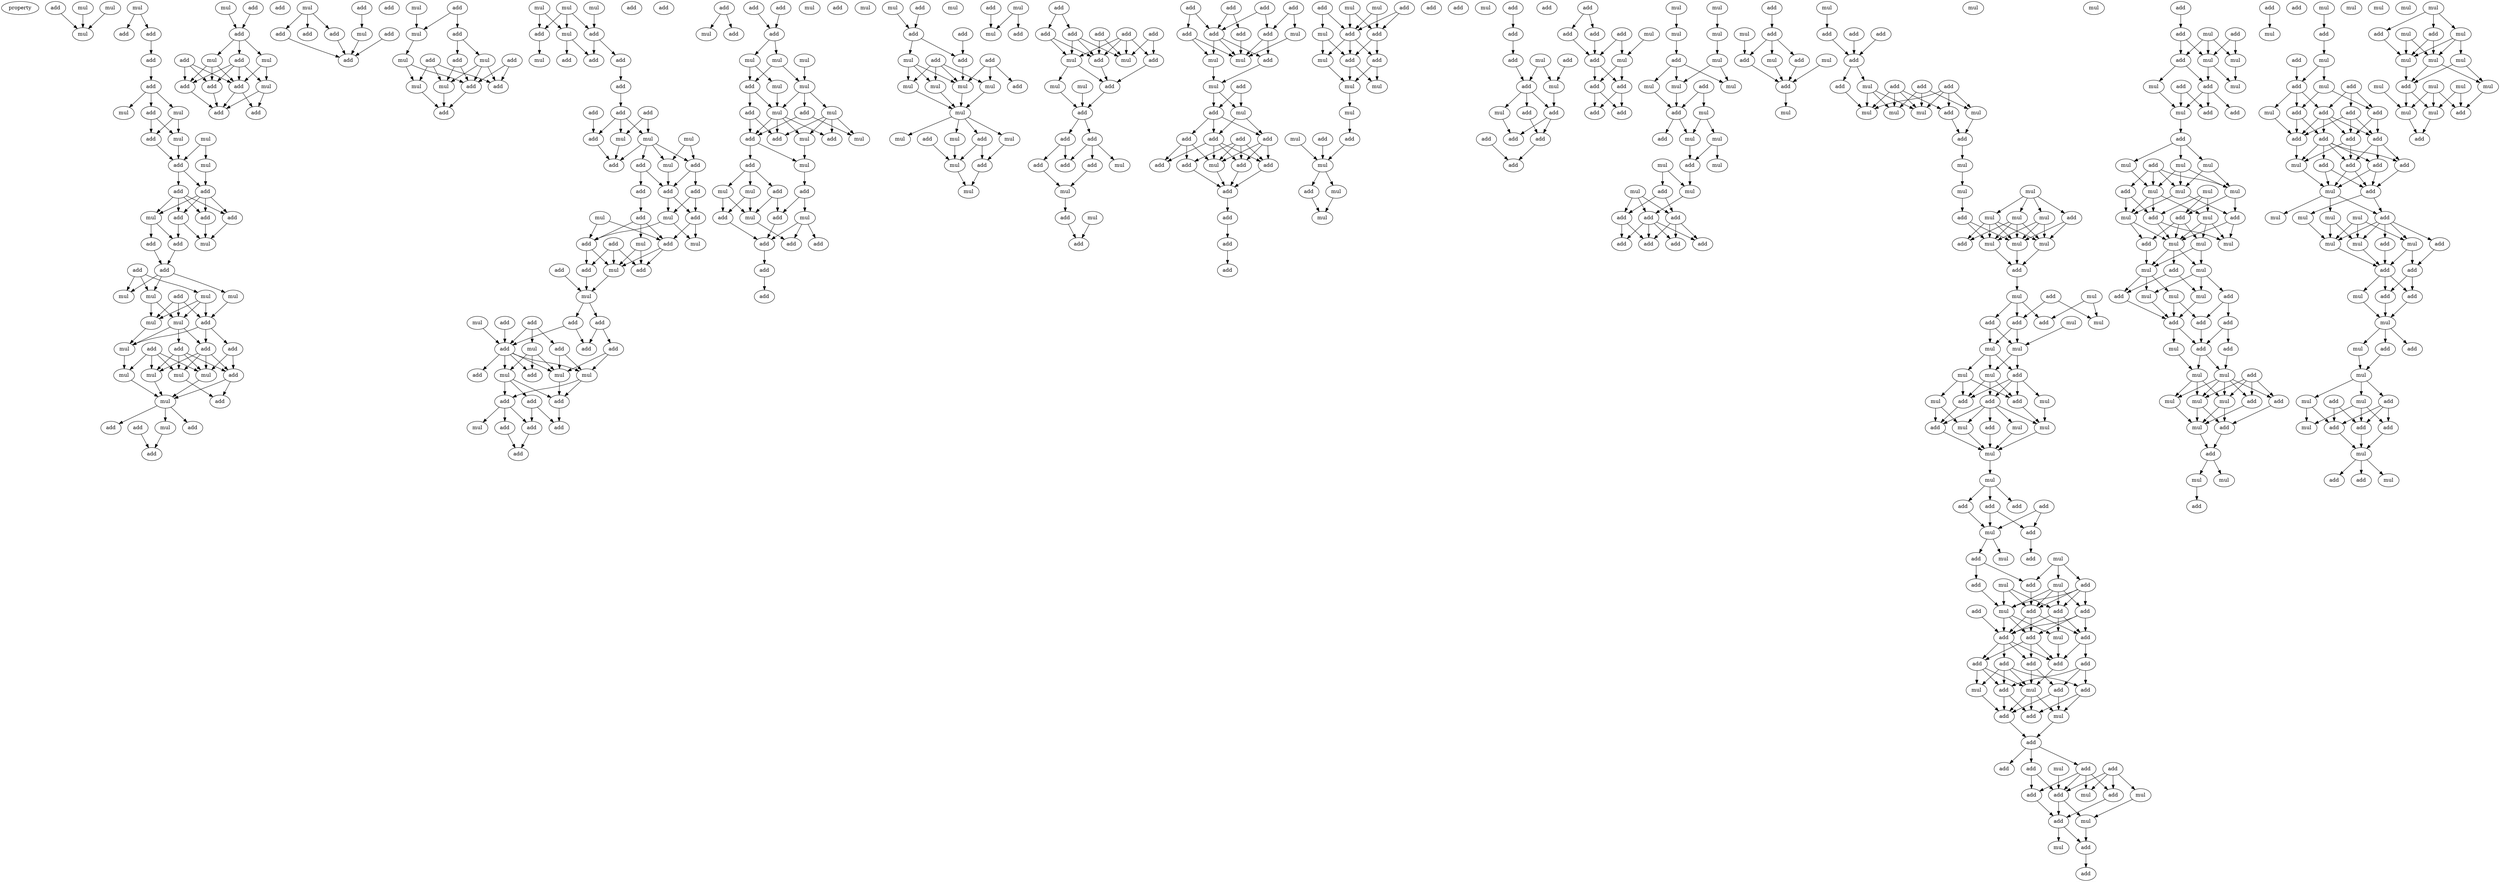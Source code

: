 digraph {
    node [fontcolor=black]
    property [mul=2,lf=1.0]
    0 [ label = add ];
    1 [ label = mul ];
    2 [ label = mul ];
    3 [ label = mul ];
    4 [ label = add ];
    5 [ label = mul ];
    6 [ label = add ];
    7 [ label = add ];
    8 [ label = add ];
    9 [ label = mul ];
    10 [ label = add ];
    11 [ label = mul ];
    12 [ label = add ];
    13 [ label = mul ];
    14 [ label = mul ];
    15 [ label = mul ];
    16 [ label = add ];
    17 [ label = add ];
    18 [ label = add ];
    19 [ label = mul ];
    20 [ label = add ];
    21 [ label = add ];
    22 [ label = add ];
    23 [ label = mul ];
    24 [ label = add ];
    25 [ label = add ];
    26 [ label = add ];
    27 [ label = add ];
    28 [ label = mul ];
    29 [ label = add ];
    30 [ label = mul ];
    31 [ label = mul ];
    32 [ label = mul ];
    33 [ label = mul ];
    34 [ label = add ];
    35 [ label = mul ];
    36 [ label = add ];
    37 [ label = mul ];
    38 [ label = add ];
    39 [ label = add ];
    40 [ label = add ];
    41 [ label = mul ];
    42 [ label = mul ];
    43 [ label = add ];
    44 [ label = mul ];
    45 [ label = mul ];
    46 [ label = add ];
    47 [ label = mul ];
    48 [ label = add ];
    49 [ label = add ];
    50 [ label = mul ];
    51 [ label = add ];
    52 [ label = add ];
    53 [ label = mul ];
    54 [ label = add ];
    55 [ label = add ];
    56 [ label = add ];
    57 [ label = add ];
    58 [ label = add ];
    59 [ label = mul ];
    60 [ label = mul ];
    61 [ label = mul ];
    62 [ label = add ];
    63 [ label = add ];
    64 [ label = add ];
    65 [ label = add ];
    66 [ label = add ];
    67 [ label = mul ];
    68 [ label = add ];
    69 [ label = add ];
    70 [ label = mul ];
    71 [ label = add ];
    72 [ label = add ];
    73 [ label = add ];
    74 [ label = add ];
    75 [ label = add ];
    76 [ label = add ];
    77 [ label = mul ];
    78 [ label = add ];
    79 [ label = mul ];
    80 [ label = mul ];
    81 [ label = mul ];
    82 [ label = add ];
    83 [ label = add ];
    84 [ label = add ];
    85 [ label = mul ];
    86 [ label = add ];
    87 [ label = add ];
    88 [ label = mul ];
    89 [ label = add ];
    90 [ label = mul ];
    91 [ label = mul ];
    92 [ label = mul ];
    93 [ label = add ];
    94 [ label = add ];
    95 [ label = mul ];
    96 [ label = add ];
    97 [ label = add ];
    98 [ label = add ];
    99 [ label = mul ];
    100 [ label = add ];
    101 [ label = add ];
    102 [ label = add ];
    103 [ label = add ];
    104 [ label = add ];
    105 [ label = add ];
    106 [ label = mul ];
    107 [ label = mul ];
    108 [ label = mul ];
    109 [ label = add ];
    110 [ label = mul ];
    111 [ label = add ];
    112 [ label = add ];
    113 [ label = add ];
    114 [ label = add ];
    115 [ label = add ];
    116 [ label = mul ];
    117 [ label = add ];
    118 [ label = mul ];
    119 [ label = add ];
    120 [ label = add ];
    121 [ label = mul ];
    122 [ label = add ];
    123 [ label = add ];
    124 [ label = mul ];
    125 [ label = add ];
    126 [ label = add ];
    127 [ label = mul ];
    128 [ label = add ];
    129 [ label = mul ];
    130 [ label = add ];
    131 [ label = add ];
    132 [ label = mul ];
    133 [ label = add ];
    134 [ label = add ];
    135 [ label = mul ];
    136 [ label = add ];
    137 [ label = add ];
    138 [ label = add ];
    139 [ label = add ];
    140 [ label = mul ];
    141 [ label = add ];
    142 [ label = mul ];
    143 [ label = add ];
    144 [ label = mul ];
    145 [ label = add ];
    146 [ label = add ];
    147 [ label = add ];
    148 [ label = add ];
    149 [ label = add ];
    150 [ label = add ];
    151 [ label = add ];
    152 [ label = mul ];
    153 [ label = add ];
    154 [ label = add ];
    155 [ label = add ];
    156 [ label = mul ];
    157 [ label = add ];
    158 [ label = mul ];
    159 [ label = add ];
    160 [ label = add ];
    161 [ label = mul ];
    162 [ label = mul ];
    163 [ label = mul ];
    164 [ label = mul ];
    165 [ label = add ];
    166 [ label = mul ];
    167 [ label = mul ];
    168 [ label = mul ];
    169 [ label = add ];
    170 [ label = add ];
    171 [ label = add ];
    172 [ label = add ];
    173 [ label = add ];
    174 [ label = mul ];
    175 [ label = mul ];
    176 [ label = mul ];
    177 [ label = add ];
    178 [ label = add ];
    179 [ label = add ];
    180 [ label = mul ];
    181 [ label = mul ];
    182 [ label = add ];
    183 [ label = mul ];
    184 [ label = add ];
    185 [ label = mul ];
    186 [ label = add ];
    187 [ label = add ];
    188 [ label = add ];
    189 [ label = add ];
    190 [ label = add ];
    191 [ label = add ];
    192 [ label = mul ];
    193 [ label = mul ];
    194 [ label = add ];
    195 [ label = mul ];
    196 [ label = add ];
    197 [ label = add ];
    198 [ label = add ];
    199 [ label = add ];
    200 [ label = add ];
    201 [ label = mul ];
    202 [ label = mul ];
    203 [ label = mul ];
    204 [ label = mul ];
    205 [ label = add ];
    206 [ label = mul ];
    207 [ label = mul ];
    208 [ label = mul ];
    209 [ label = mul ];
    210 [ label = add ];
    211 [ label = add ];
    212 [ label = mul ];
    213 [ label = add ];
    214 [ label = mul ];
    215 [ label = mul ];
    216 [ label = add ];
    217 [ label = mul ];
    218 [ label = mul ];
    219 [ label = add ];
    220 [ label = add ];
    221 [ label = add ];
    222 [ label = add ];
    223 [ label = add ];
    224 [ label = add ];
    225 [ label = add ];
    226 [ label = mul ];
    227 [ label = mul ];
    228 [ label = add ];
    229 [ label = add ];
    230 [ label = add ];
    231 [ label = mul ];
    232 [ label = mul ];
    233 [ label = add ];
    234 [ label = add ];
    235 [ label = add ];
    236 [ label = add ];
    237 [ label = add ];
    238 [ label = add ];
    239 [ label = mul ];
    240 [ label = mul ];
    241 [ label = add ];
    242 [ label = mul ];
    243 [ label = add ];
    244 [ label = add ];
    245 [ label = add ];
    246 [ label = add ];
    247 [ label = add ];
    248 [ label = add ];
    249 [ label = add ];
    250 [ label = mul ];
    251 [ label = add ];
    252 [ label = add ];
    253 [ label = mul ];
    254 [ label = add ];
    255 [ label = mul ];
    256 [ label = add ];
    257 [ label = mul ];
    258 [ label = mul ];
    259 [ label = add ];
    260 [ label = add ];
    261 [ label = add ];
    262 [ label = add ];
    263 [ label = add ];
    264 [ label = add ];
    265 [ label = add ];
    266 [ label = mul ];
    267 [ label = add ];
    268 [ label = add ];
    269 [ label = add ];
    270 [ label = add ];
    271 [ label = add ];
    272 [ label = add ];
    273 [ label = mul ];
    274 [ label = mul ];
    275 [ label = add ];
    276 [ label = add ];
    277 [ label = mul ];
    278 [ label = add ];
    279 [ label = add ];
    280 [ label = mul ];
    281 [ label = add ];
    282 [ label = add ];
    283 [ label = mul ];
    284 [ label = mul ];
    285 [ label = mul ];
    286 [ label = add ];
    287 [ label = mul ];
    288 [ label = add ];
    289 [ label = add ];
    290 [ label = add ];
    291 [ label = mul ];
    292 [ label = mul ];
    293 [ label = add ];
    294 [ label = mul ];
    295 [ label = mul ];
    296 [ label = add ];
    297 [ label = add ];
    298 [ label = mul ];
    299 [ label = add ];
    300 [ label = add ];
    301 [ label = mul ];
    302 [ label = add ];
    303 [ label = add ];
    304 [ label = add ];
    305 [ label = mul ];
    306 [ label = add ];
    307 [ label = add ];
    308 [ label = add ];
    309 [ label = add ];
    310 [ label = add ];
    311 [ label = add ];
    312 [ label = add ];
    313 [ label = add ];
    314 [ label = mul ];
    315 [ label = add ];
    316 [ label = add ];
    317 [ label = mul ];
    318 [ label = add ];
    319 [ label = add ];
    320 [ label = mul ];
    321 [ label = add ];
    322 [ label = mul ];
    323 [ label = add ];
    324 [ label = mul ];
    325 [ label = mul ];
    326 [ label = mul ];
    327 [ label = add ];
    328 [ label = mul ];
    329 [ label = mul ];
    330 [ label = mul ];
    331 [ label = add ];
    332 [ label = mul ];
    333 [ label = add ];
    334 [ label = add ];
    335 [ label = mul ];
    336 [ label = mul ];
    337 [ label = add ];
    338 [ label = mul ];
    339 [ label = mul ];
    340 [ label = add ];
    341 [ label = mul ];
    342 [ label = mul ];
    343 [ label = add ];
    344 [ label = add ];
    345 [ label = add ];
    346 [ label = add ];
    347 [ label = add ];
    348 [ label = add ];
    349 [ label = add ];
    350 [ label = add ];
    351 [ label = add ];
    352 [ label = mul ];
    353 [ label = add ];
    354 [ label = mul ];
    355 [ label = add ];
    356 [ label = mul ];
    357 [ label = add ];
    358 [ label = mul ];
    359 [ label = mul ];
    360 [ label = add ];
    361 [ label = mul ];
    362 [ label = add ];
    363 [ label = add ];
    364 [ label = add ];
    365 [ label = mul ];
    366 [ label = add ];
    367 [ label = add ];
    368 [ label = add ];
    369 [ label = add ];
    370 [ label = mul ];
    371 [ label = mul ];
    372 [ label = add ];
    373 [ label = mul ];
    374 [ label = mul ];
    375 [ label = add ];
    376 [ label = mul ];
    377 [ label = mul ];
    378 [ label = mul ];
    379 [ label = add ];
    380 [ label = mul ];
    381 [ label = mul ];
    382 [ label = mul ];
    383 [ label = add ];
    384 [ label = mul ];
    385 [ label = mul ];
    386 [ label = mul ];
    387 [ label = add ];
    388 [ label = add ];
    389 [ label = add ];
    390 [ label = mul ];
    391 [ label = mul ];
    392 [ label = add ];
    393 [ label = mul ];
    394 [ label = mul ];
    395 [ label = add ];
    396 [ label = add ];
    397 [ label = mul ];
    398 [ label = mul ];
    399 [ label = mul ];
    400 [ label = add ];
    401 [ label = mul ];
    402 [ label = add ];
    403 [ label = add ];
    404 [ label = mul ];
    405 [ label = add ];
    406 [ label = mul ];
    407 [ label = add ];
    408 [ label = mul ];
    409 [ label = mul ];
    410 [ label = mul ];
    411 [ label = add ];
    412 [ label = mul ];
    413 [ label = mul ];
    414 [ label = add ];
    415 [ label = add ];
    416 [ label = add ];
    417 [ label = add ];
    418 [ label = add ];
    419 [ label = mul ];
    420 [ label = mul ];
    421 [ label = mul ];
    422 [ label = add ];
    423 [ label = add ];
    424 [ label = add ];
    425 [ label = add ];
    426 [ label = mul ];
    427 [ label = add ];
    428 [ label = mul ];
    429 [ label = add ];
    430 [ label = add ];
    431 [ label = mul ];
    432 [ label = add ];
    433 [ label = add ];
    434 [ label = add ];
    435 [ label = add ];
    436 [ label = mul ];
    437 [ label = add ];
    438 [ label = add ];
    439 [ label = add ];
    440 [ label = add ];
    441 [ label = add ];
    442 [ label = add ];
    443 [ label = add ];
    444 [ label = mul ];
    445 [ label = add ];
    446 [ label = add ];
    447 [ label = mul ];
    448 [ label = add ];
    449 [ label = add ];
    450 [ label = mul ];
    451 [ label = add ];
    452 [ label = add ];
    453 [ label = add ];
    454 [ label = add ];
    455 [ label = add ];
    456 [ label = mul ];
    457 [ label = mul ];
    458 [ label = add ];
    459 [ label = add ];
    460 [ label = mul ];
    461 [ label = add ];
    462 [ label = add ];
    463 [ label = mul ];
    464 [ label = mul ];
    465 [ label = add ];
    466 [ label = add ];
    467 [ label = mul ];
    468 [ label = add ];
    469 [ label = add ];
    470 [ label = add ];
    471 [ label = mul ];
    472 [ label = add ];
    473 [ label = mul ];
    474 [ label = mul ];
    475 [ label = add ];
    476 [ label = mul ];
    477 [ label = add ];
    478 [ label = mul ];
    479 [ label = add ];
    480 [ label = add ];
    481 [ label = mul ];
    482 [ label = add ];
    483 [ label = mul ];
    484 [ label = mul ];
    485 [ label = add ];
    486 [ label = mul ];
    487 [ label = mul ];
    488 [ label = mul ];
    489 [ label = mul ];
    490 [ label = mul ];
    491 [ label = add ];
    492 [ label = mul ];
    493 [ label = add ];
    494 [ label = add ];
    495 [ label = add ];
    496 [ label = mul ];
    497 [ label = add ];
    498 [ label = mul ];
    499 [ label = mul ];
    500 [ label = mul ];
    501 [ label = mul ];
    502 [ label = mul ];
    503 [ label = add ];
    504 [ label = mul ];
    505 [ label = add ];
    506 [ label = add ];
    507 [ label = mul ];
    508 [ label = mul ];
    509 [ label = add ];
    510 [ label = add ];
    511 [ label = add ];
    512 [ label = add ];
    513 [ label = add ];
    514 [ label = mul ];
    515 [ label = mul ];
    516 [ label = add ];
    517 [ label = mul ];
    518 [ label = mul ];
    519 [ label = mul ];
    520 [ label = add ];
    521 [ label = mul ];
    522 [ label = add ];
    523 [ label = mul ];
    524 [ label = add ];
    525 [ label = add ];
    526 [ label = mul ];
    527 [ label = add ];
    528 [ label = mul ];
    529 [ label = add ];
    530 [ label = mul ];
    531 [ label = add ];
    532 [ label = mul ];
    533 [ label = add ];
    534 [ label = mul ];
    535 [ label = add ];
    536 [ label = add ];
    537 [ label = add ];
    538 [ label = mul ];
    539 [ label = add ];
    540 [ label = add ];
    541 [ label = mul ];
    542 [ label = add ];
    543 [ label = add ];
    544 [ label = add ];
    545 [ label = add ];
    546 [ label = add ];
    547 [ label = add ];
    548 [ label = mul ];
    549 [ label = add ];
    550 [ label = add ];
    551 [ label = add ];
    552 [ label = add ];
    553 [ label = mul ];
    554 [ label = add ];
    555 [ label = mul ];
    556 [ label = mul ];
    557 [ label = mul ];
    558 [ label = add ];
    559 [ label = mul ];
    560 [ label = add ];
    561 [ label = mul ];
    562 [ label = mul ];
    563 [ label = mul ];
    564 [ label = add ];
    565 [ label = add ];
    566 [ label = add ];
    567 [ label = add ];
    568 [ label = add ];
    569 [ label = mul ];
    570 [ label = mul ];
    571 [ label = add ];
    572 [ label = mul ];
    573 [ label = add ];
    574 [ label = mul ];
    575 [ label = mul ];
    576 [ label = mul ];
    577 [ label = add ];
    578 [ label = add ];
    579 [ label = mul ];
    580 [ label = mul ];
    581 [ label = mul ];
    582 [ label = add ];
    583 [ label = add ];
    584 [ label = add ];
    585 [ label = mul ];
    586 [ label = add ];
    587 [ label = add ];
    588 [ label = mul ];
    589 [ label = mul ];
    590 [ label = mul ];
    591 [ label = add ];
    592 [ label = add ];
    593 [ label = mul ];
    594 [ label = mul ];
    595 [ label = mul ];
    596 [ label = mul ];
    597 [ label = mul ];
    598 [ label = mul ];
    599 [ label = mul ];
    600 [ label = add ];
    601 [ label = mul ];
    602 [ label = mul ];
    603 [ label = add ];
    604 [ label = mul ];
    605 [ label = mul ];
    606 [ label = add ];
    0 -> 5 [ name = 0 ];
    1 -> 4 [ name = 1 ];
    1 -> 6 [ name = 2 ];
    2 -> 5 [ name = 3 ];
    3 -> 5 [ name = 4 ];
    6 -> 7 [ name = 5 ];
    7 -> 8 [ name = 6 ];
    8 -> 9 [ name = 7 ];
    8 -> 10 [ name = 8 ];
    8 -> 11 [ name = 9 ];
    10 -> 12 [ name = 10 ];
    10 -> 13 [ name = 11 ];
    11 -> 12 [ name = 12 ];
    11 -> 13 [ name = 13 ];
    12 -> 16 [ name = 14 ];
    13 -> 16 [ name = 15 ];
    14 -> 15 [ name = 16 ];
    14 -> 16 [ name = 17 ];
    15 -> 18 [ name = 18 ];
    16 -> 17 [ name = 19 ];
    16 -> 18 [ name = 20 ];
    17 -> 19 [ name = 21 ];
    17 -> 20 [ name = 22 ];
    17 -> 21 [ name = 23 ];
    17 -> 22 [ name = 24 ];
    18 -> 19 [ name = 25 ];
    18 -> 20 [ name = 26 ];
    18 -> 21 [ name = 27 ];
    18 -> 22 [ name = 28 ];
    19 -> 24 [ name = 29 ];
    19 -> 25 [ name = 30 ];
    20 -> 23 [ name = 31 ];
    20 -> 24 [ name = 32 ];
    21 -> 23 [ name = 33 ];
    22 -> 23 [ name = 34 ];
    24 -> 27 [ name = 35 ];
    25 -> 27 [ name = 36 ];
    26 -> 28 [ name = 37 ];
    26 -> 30 [ name = 38 ];
    26 -> 32 [ name = 39 ];
    27 -> 28 [ name = 40 ];
    27 -> 31 [ name = 41 ];
    27 -> 32 [ name = 42 ];
    29 -> 33 [ name = 43 ];
    29 -> 34 [ name = 44 ];
    29 -> 35 [ name = 45 ];
    30 -> 33 [ name = 46 ];
    30 -> 34 [ name = 47 ];
    30 -> 35 [ name = 48 ];
    31 -> 34 [ name = 49 ];
    32 -> 33 [ name = 50 ];
    32 -> 35 [ name = 51 ];
    33 -> 37 [ name = 52 ];
    34 -> 36 [ name = 53 ];
    34 -> 37 [ name = 54 ];
    34 -> 39 [ name = 55 ];
    35 -> 37 [ name = 56 ];
    35 -> 39 [ name = 57 ];
    35 -> 40 [ name = 58 ];
    36 -> 43 [ name = 59 ];
    36 -> 44 [ name = 60 ];
    37 -> 41 [ name = 61 ];
    38 -> 41 [ name = 62 ];
    38 -> 42 [ name = 63 ];
    38 -> 44 [ name = 64 ];
    38 -> 45 [ name = 65 ];
    39 -> 42 [ name = 66 ];
    39 -> 43 [ name = 67 ];
    39 -> 44 [ name = 68 ];
    39 -> 45 [ name = 69 ];
    40 -> 42 [ name = 70 ];
    40 -> 43 [ name = 71 ];
    40 -> 44 [ name = 72 ];
    40 -> 45 [ name = 73 ];
    41 -> 47 [ name = 74 ];
    42 -> 47 [ name = 75 ];
    43 -> 46 [ name = 76 ];
    43 -> 47 [ name = 77 ];
    44 -> 47 [ name = 78 ];
    45 -> 46 [ name = 79 ];
    47 -> 48 [ name = 80 ];
    47 -> 50 [ name = 81 ];
    47 -> 51 [ name = 82 ];
    49 -> 52 [ name = 83 ];
    50 -> 52 [ name = 84 ];
    53 -> 56 [ name = 85 ];
    54 -> 56 [ name = 86 ];
    56 -> 57 [ name = 87 ];
    56 -> 59 [ name = 88 ];
    56 -> 60 [ name = 89 ];
    57 -> 61 [ name = 90 ];
    57 -> 62 [ name = 91 ];
    57 -> 63 [ name = 92 ];
    57 -> 64 [ name = 93 ];
    58 -> 62 [ name = 94 ];
    58 -> 63 [ name = 95 ];
    58 -> 64 [ name = 96 ];
    59 -> 62 [ name = 97 ];
    59 -> 63 [ name = 98 ];
    59 -> 64 [ name = 99 ];
    60 -> 61 [ name = 100 ];
    60 -> 63 [ name = 101 ];
    61 -> 65 [ name = 102 ];
    61 -> 66 [ name = 103 ];
    62 -> 66 [ name = 104 ];
    63 -> 65 [ name = 105 ];
    63 -> 66 [ name = 106 ];
    64 -> 66 [ name = 107 ];
    67 -> 69 [ name = 108 ];
    67 -> 71 [ name = 109 ];
    67 -> 73 [ name = 110 ];
    68 -> 70 [ name = 111 ];
    69 -> 74 [ name = 112 ];
    70 -> 74 [ name = 113 ];
    72 -> 74 [ name = 114 ];
    73 -> 74 [ name = 115 ];
    76 -> 78 [ name = 116 ];
    76 -> 79 [ name = 117 ];
    77 -> 79 [ name = 118 ];
    78 -> 80 [ name = 119 ];
    78 -> 84 [ name = 120 ];
    79 -> 81 [ name = 121 ];
    80 -> 86 [ name = 122 ];
    80 -> 87 [ name = 123 ];
    80 -> 88 [ name = 124 ];
    81 -> 85 [ name = 125 ];
    81 -> 86 [ name = 126 ];
    82 -> 85 [ name = 127 ];
    82 -> 87 [ name = 128 ];
    82 -> 88 [ name = 129 ];
    83 -> 86 [ name = 130 ];
    83 -> 87 [ name = 131 ];
    84 -> 86 [ name = 132 ];
    84 -> 88 [ name = 133 ];
    85 -> 89 [ name = 134 ];
    86 -> 89 [ name = 135 ];
    88 -> 89 [ name = 136 ];
    90 -> 93 [ name = 137 ];
    90 -> 94 [ name = 138 ];
    90 -> 95 [ name = 139 ];
    91 -> 94 [ name = 140 ];
    92 -> 93 [ name = 141 ];
    92 -> 95 [ name = 142 ];
    93 -> 99 [ name = 143 ];
    94 -> 96 [ name = 144 ];
    94 -> 98 [ name = 145 ];
    95 -> 97 [ name = 146 ];
    95 -> 98 [ name = 147 ];
    96 -> 100 [ name = 148 ];
    100 -> 103 [ name = 149 ];
    101 -> 106 [ name = 150 ];
    101 -> 108 [ name = 151 ];
    102 -> 104 [ name = 152 ];
    103 -> 104 [ name = 153 ];
    103 -> 106 [ name = 154 ];
    103 -> 108 [ name = 155 ];
    104 -> 109 [ name = 156 ];
    106 -> 109 [ name = 157 ];
    106 -> 110 [ name = 158 ];
    106 -> 111 [ name = 159 ];
    106 -> 112 [ name = 160 ];
    107 -> 110 [ name = 161 ];
    107 -> 111 [ name = 162 ];
    108 -> 109 [ name = 163 ];
    110 -> 115 [ name = 164 ];
    111 -> 114 [ name = 165 ];
    111 -> 115 [ name = 166 ];
    112 -> 113 [ name = 167 ];
    112 -> 115 [ name = 168 ];
    113 -> 119 [ name = 169 ];
    114 -> 117 [ name = 170 ];
    114 -> 118 [ name = 171 ];
    115 -> 117 [ name = 172 ];
    115 -> 118 [ name = 173 ];
    116 -> 120 [ name = 174 ];
    116 -> 122 [ name = 175 ];
    117 -> 121 [ name = 176 ];
    117 -> 122 [ name = 177 ];
    118 -> 120 [ name = 178 ];
    118 -> 121 [ name = 179 ];
    119 -> 120 [ name = 180 ];
    119 -> 122 [ name = 181 ];
    119 -> 124 [ name = 182 ];
    120 -> 125 [ name = 183 ];
    120 -> 127 [ name = 184 ];
    122 -> 126 [ name = 185 ];
    122 -> 127 [ name = 186 ];
    123 -> 125 [ name = 187 ];
    123 -> 126 [ name = 188 ];
    123 -> 127 [ name = 189 ];
    124 -> 126 [ name = 190 ];
    124 -> 127 [ name = 191 ];
    125 -> 129 [ name = 192 ];
    127 -> 129 [ name = 193 ];
    128 -> 129 [ name = 194 ];
    129 -> 131 [ name = 195 ];
    129 -> 133 [ name = 196 ];
    130 -> 135 [ name = 197 ];
    130 -> 137 [ name = 198 ];
    130 -> 139 [ name = 199 ];
    131 -> 136 [ name = 200 ];
    131 -> 137 [ name = 201 ];
    132 -> 137 [ name = 202 ];
    133 -> 136 [ name = 203 ];
    133 -> 138 [ name = 204 ];
    134 -> 137 [ name = 205 ];
    135 -> 140 [ name = 206 ];
    135 -> 141 [ name = 207 ];
    135 -> 142 [ name = 208 ];
    137 -> 140 [ name = 209 ];
    137 -> 141 [ name = 210 ];
    137 -> 142 [ name = 211 ];
    137 -> 143 [ name = 212 ];
    137 -> 144 [ name = 213 ];
    138 -> 140 [ name = 214 ];
    138 -> 144 [ name = 215 ];
    139 -> 140 [ name = 216 ];
    139 -> 144 [ name = 217 ];
    140 -> 146 [ name = 218 ];
    142 -> 145 [ name = 219 ];
    142 -> 146 [ name = 220 ];
    142 -> 147 [ name = 221 ];
    144 -> 145 [ name = 222 ];
    144 -> 146 [ name = 223 ];
    145 -> 150 [ name = 224 ];
    145 -> 151 [ name = 225 ];
    145 -> 152 [ name = 226 ];
    146 -> 148 [ name = 227 ];
    147 -> 148 [ name = 228 ];
    147 -> 150 [ name = 229 ];
    150 -> 153 [ name = 230 ];
    151 -> 153 [ name = 231 ];
    154 -> 158 [ name = 232 ];
    154 -> 159 [ name = 233 ];
    155 -> 160 [ name = 234 ];
    157 -> 160 [ name = 235 ];
    160 -> 161 [ name = 236 ];
    160 -> 163 [ name = 237 ];
    161 -> 164 [ name = 238 ];
    161 -> 165 [ name = 239 ];
    162 -> 166 [ name = 240 ];
    163 -> 165 [ name = 241 ];
    163 -> 166 [ name = 242 ];
    164 -> 168 [ name = 243 ];
    165 -> 168 [ name = 244 ];
    165 -> 170 [ name = 245 ];
    166 -> 167 [ name = 246 ];
    166 -> 168 [ name = 247 ];
    166 -> 169 [ name = 248 ];
    167 -> 172 [ name = 249 ];
    167 -> 173 [ name = 250 ];
    167 -> 174 [ name = 251 ];
    167 -> 175 [ name = 252 ];
    168 -> 171 [ name = 253 ];
    168 -> 172 [ name = 254 ];
    168 -> 173 [ name = 255 ];
    168 -> 175 [ name = 256 ];
    169 -> 171 [ name = 257 ];
    169 -> 174 [ name = 258 ];
    170 -> 171 [ name = 259 ];
    170 -> 172 [ name = 260 ];
    171 -> 176 [ name = 261 ];
    171 -> 177 [ name = 262 ];
    175 -> 176 [ name = 263 ];
    176 -> 179 [ name = 264 ];
    177 -> 178 [ name = 265 ];
    177 -> 180 [ name = 266 ];
    177 -> 181 [ name = 267 ];
    178 -> 185 [ name = 268 ];
    178 -> 186 [ name = 269 ];
    179 -> 183 [ name = 270 ];
    179 -> 186 [ name = 271 ];
    180 -> 184 [ name = 272 ];
    180 -> 185 [ name = 273 ];
    181 -> 184 [ name = 274 ];
    181 -> 185 [ name = 275 ];
    183 -> 187 [ name = 276 ];
    183 -> 188 [ name = 277 ];
    183 -> 189 [ name = 278 ];
    184 -> 187 [ name = 279 ];
    185 -> 189 [ name = 280 ];
    186 -> 187 [ name = 281 ];
    187 -> 190 [ name = 282 ];
    190 -> 191 [ name = 283 ];
    193 -> 197 [ name = 284 ];
    194 -> 197 [ name = 285 ];
    196 -> 200 [ name = 286 ];
    197 -> 200 [ name = 287 ];
    197 -> 201 [ name = 288 ];
    198 -> 202 [ name = 289 ];
    198 -> 203 [ name = 290 ];
    198 -> 204 [ name = 291 ];
    198 -> 206 [ name = 292 ];
    199 -> 203 [ name = 293 ];
    199 -> 205 [ name = 294 ];
    199 -> 206 [ name = 295 ];
    200 -> 206 [ name = 296 ];
    201 -> 202 [ name = 297 ];
    201 -> 204 [ name = 298 ];
    201 -> 206 [ name = 299 ];
    202 -> 207 [ name = 300 ];
    203 -> 207 [ name = 301 ];
    204 -> 207 [ name = 302 ];
    206 -> 207 [ name = 303 ];
    207 -> 208 [ name = 304 ];
    207 -> 209 [ name = 305 ];
    207 -> 210 [ name = 306 ];
    207 -> 212 [ name = 307 ];
    208 -> 214 [ name = 308 ];
    209 -> 213 [ name = 309 ];
    210 -> 213 [ name = 310 ];
    210 -> 214 [ name = 311 ];
    211 -> 214 [ name = 312 ];
    213 -> 217 [ name = 313 ];
    214 -> 217 [ name = 314 ];
    215 -> 218 [ name = 315 ];
    215 -> 219 [ name = 316 ];
    216 -> 218 [ name = 317 ];
    220 -> 223 [ name = 318 ];
    220 -> 224 [ name = 319 ];
    221 -> 227 [ name = 320 ];
    221 -> 228 [ name = 321 ];
    222 -> 227 [ name = 322 ];
    222 -> 229 [ name = 323 ];
    223 -> 226 [ name = 324 ];
    223 -> 228 [ name = 325 ];
    224 -> 226 [ name = 326 ];
    224 -> 227 [ name = 327 ];
    224 -> 228 [ name = 328 ];
    225 -> 226 [ name = 329 ];
    225 -> 227 [ name = 330 ];
    225 -> 228 [ name = 331 ];
    225 -> 229 [ name = 332 ];
    226 -> 230 [ name = 333 ];
    226 -> 232 [ name = 334 ];
    228 -> 230 [ name = 335 ];
    229 -> 230 [ name = 336 ];
    230 -> 233 [ name = 337 ];
    231 -> 233 [ name = 338 ];
    232 -> 233 [ name = 339 ];
    233 -> 234 [ name = 340 ];
    233 -> 235 [ name = 341 ];
    234 -> 236 [ name = 342 ];
    234 -> 238 [ name = 343 ];
    234 -> 239 [ name = 344 ];
    235 -> 237 [ name = 345 ];
    235 -> 238 [ name = 346 ];
    236 -> 240 [ name = 347 ];
    237 -> 240 [ name = 348 ];
    240 -> 241 [ name = 349 ];
    241 -> 243 [ name = 350 ];
    242 -> 243 [ name = 351 ];
    244 -> 248 [ name = 352 ];
    244 -> 252 [ name = 353 ];
    245 -> 251 [ name = 354 ];
    245 -> 252 [ name = 355 ];
    246 -> 249 [ name = 356 ];
    246 -> 252 [ name = 357 ];
    247 -> 248 [ name = 358 ];
    247 -> 250 [ name = 359 ];
    248 -> 253 [ name = 360 ];
    248 -> 254 [ name = 361 ];
    249 -> 253 [ name = 362 ];
    250 -> 253 [ name = 363 ];
    251 -> 253 [ name = 364 ];
    251 -> 255 [ name = 365 ];
    252 -> 253 [ name = 366 ];
    252 -> 254 [ name = 367 ];
    252 -> 255 [ name = 368 ];
    254 -> 257 [ name = 369 ];
    255 -> 257 [ name = 370 ];
    256 -> 258 [ name = 371 ];
    256 -> 259 [ name = 372 ];
    257 -> 258 [ name = 373 ];
    257 -> 259 [ name = 374 ];
    258 -> 261 [ name = 375 ];
    258 -> 263 [ name = 376 ];
    259 -> 260 [ name = 377 ];
    259 -> 261 [ name = 378 ];
    259 -> 263 [ name = 379 ];
    260 -> 264 [ name = 380 ];
    260 -> 266 [ name = 381 ];
    260 -> 268 [ name = 382 ];
    261 -> 265 [ name = 383 ];
    261 -> 266 [ name = 384 ];
    261 -> 267 [ name = 385 ];
    262 -> 264 [ name = 386 ];
    262 -> 265 [ name = 387 ];
    262 -> 266 [ name = 388 ];
    262 -> 267 [ name = 389 ];
    263 -> 265 [ name = 390 ];
    263 -> 266 [ name = 391 ];
    263 -> 267 [ name = 392 ];
    263 -> 268 [ name = 393 ];
    264 -> 269 [ name = 394 ];
    265 -> 269 [ name = 395 ];
    266 -> 269 [ name = 396 ];
    267 -> 269 [ name = 397 ];
    269 -> 270 [ name = 398 ];
    270 -> 271 [ name = 399 ];
    271 -> 272 [ name = 400 ];
    273 -> 278 [ name = 401 ];
    273 -> 279 [ name = 402 ];
    274 -> 278 [ name = 403 ];
    274 -> 279 [ name = 404 ];
    275 -> 278 [ name = 405 ];
    275 -> 279 [ name = 406 ];
    276 -> 277 [ name = 407 ];
    276 -> 278 [ name = 408 ];
    277 -> 280 [ name = 409 ];
    277 -> 282 [ name = 410 ];
    278 -> 280 [ name = 411 ];
    278 -> 281 [ name = 412 ];
    278 -> 282 [ name = 413 ];
    279 -> 281 [ name = 414 ];
    279 -> 282 [ name = 415 ];
    280 -> 284 [ name = 416 ];
    281 -> 283 [ name = 417 ];
    281 -> 284 [ name = 418 ];
    282 -> 283 [ name = 419 ];
    282 -> 284 [ name = 420 ];
    284 -> 285 [ name = 421 ];
    285 -> 289 [ name = 422 ];
    287 -> 291 [ name = 423 ];
    288 -> 291 [ name = 424 ];
    289 -> 291 [ name = 425 ];
    291 -> 293 [ name = 426 ];
    291 -> 294 [ name = 427 ];
    293 -> 295 [ name = 428 ];
    294 -> 295 [ name = 429 ];
    296 -> 297 [ name = 430 ];
    297 -> 300 [ name = 431 ];
    298 -> 301 [ name = 432 ];
    298 -> 302 [ name = 433 ];
    299 -> 301 [ name = 434 ];
    300 -> 302 [ name = 435 ];
    301 -> 304 [ name = 436 ];
    302 -> 303 [ name = 437 ];
    302 -> 304 [ name = 438 ];
    302 -> 305 [ name = 439 ];
    303 -> 307 [ name = 440 ];
    304 -> 307 [ name = 441 ];
    304 -> 309 [ name = 442 ];
    305 -> 309 [ name = 443 ];
    306 -> 310 [ name = 444 ];
    307 -> 310 [ name = 445 ];
    311 -> 313 [ name = 446 ];
    311 -> 315 [ name = 447 ];
    312 -> 316 [ name = 448 ];
    312 -> 317 [ name = 449 ];
    313 -> 316 [ name = 450 ];
    314 -> 317 [ name = 451 ];
    315 -> 316 [ name = 452 ];
    316 -> 318 [ name = 453 ];
    316 -> 319 [ name = 454 ];
    317 -> 318 [ name = 455 ];
    317 -> 319 [ name = 456 ];
    318 -> 321 [ name = 457 ];
    318 -> 323 [ name = 458 ];
    319 -> 321 [ name = 459 ];
    319 -> 323 [ name = 460 ];
    320 -> 324 [ name = 461 ];
    322 -> 325 [ name = 462 ];
    324 -> 326 [ name = 463 ];
    325 -> 327 [ name = 464 ];
    326 -> 329 [ name = 465 ];
    326 -> 330 [ name = 466 ];
    327 -> 328 [ name = 467 ];
    327 -> 329 [ name = 468 ];
    327 -> 330 [ name = 469 ];
    328 -> 333 [ name = 470 ];
    329 -> 333 [ name = 471 ];
    331 -> 332 [ name = 472 ];
    331 -> 333 [ name = 473 ];
    332 -> 335 [ name = 474 ];
    332 -> 336 [ name = 475 ];
    333 -> 334 [ name = 476 ];
    333 -> 335 [ name = 477 ];
    335 -> 337 [ name = 478 ];
    336 -> 337 [ name = 479 ];
    336 -> 338 [ name = 480 ];
    337 -> 341 [ name = 481 ];
    339 -> 340 [ name = 482 ];
    339 -> 341 [ name = 483 ];
    340 -> 343 [ name = 484 ];
    340 -> 344 [ name = 485 ];
    341 -> 345 [ name = 486 ];
    342 -> 343 [ name = 487 ];
    342 -> 344 [ name = 488 ];
    342 -> 345 [ name = 489 ];
    343 -> 346 [ name = 490 ];
    343 -> 347 [ name = 491 ];
    343 -> 349 [ name = 492 ];
    344 -> 347 [ name = 493 ];
    344 -> 348 [ name = 494 ];
    345 -> 346 [ name = 495 ];
    345 -> 347 [ name = 496 ];
    345 -> 348 [ name = 497 ];
    345 -> 349 [ name = 498 ];
    350 -> 351 [ name = 499 ];
    351 -> 353 [ name = 500 ];
    351 -> 354 [ name = 501 ];
    351 -> 355 [ name = 502 ];
    352 -> 353 [ name = 503 ];
    353 -> 357 [ name = 504 ];
    354 -> 357 [ name = 505 ];
    355 -> 357 [ name = 506 ];
    356 -> 357 [ name = 507 ];
    357 -> 358 [ name = 508 ];
    359 -> 360 [ name = 509 ];
    360 -> 364 [ name = 510 ];
    362 -> 364 [ name = 511 ];
    363 -> 364 [ name = 512 ];
    364 -> 365 [ name = 513 ];
    364 -> 366 [ name = 514 ];
    365 -> 371 [ name = 515 ];
    365 -> 373 [ name = 516 ];
    365 -> 374 [ name = 517 ];
    366 -> 374 [ name = 518 ];
    367 -> 371 [ name = 519 ];
    367 -> 372 [ name = 520 ];
    367 -> 373 [ name = 521 ];
    367 -> 374 [ name = 522 ];
    368 -> 370 [ name = 523 ];
    368 -> 372 [ name = 524 ];
    368 -> 373 [ name = 525 ];
    368 -> 374 [ name = 526 ];
    369 -> 370 [ name = 527 ];
    369 -> 371 [ name = 528 ];
    369 -> 373 [ name = 529 ];
    370 -> 375 [ name = 530 ];
    372 -> 375 [ name = 531 ];
    375 -> 376 [ name = 532 ];
    376 -> 378 [ name = 533 ];
    377 -> 379 [ name = 534 ];
    377 -> 380 [ name = 535 ];
    377 -> 381 [ name = 536 ];
    377 -> 382 [ name = 537 ];
    378 -> 383 [ name = 538 ];
    379 -> 384 [ name = 539 ];
    379 -> 385 [ name = 540 ];
    380 -> 384 [ name = 541 ];
    380 -> 385 [ name = 542 ];
    380 -> 386 [ name = 543 ];
    380 -> 387 [ name = 544 ];
    381 -> 384 [ name = 545 ];
    381 -> 385 [ name = 546 ];
    381 -> 386 [ name = 547 ];
    381 -> 387 [ name = 548 ];
    382 -> 384 [ name = 549 ];
    382 -> 385 [ name = 550 ];
    382 -> 386 [ name = 551 ];
    383 -> 384 [ name = 552 ];
    383 -> 386 [ name = 553 ];
    384 -> 388 [ name = 554 ];
    385 -> 388 [ name = 555 ];
    386 -> 388 [ name = 556 ];
    388 -> 390 [ name = 557 ];
    389 -> 392 [ name = 558 ];
    389 -> 394 [ name = 559 ];
    390 -> 392 [ name = 560 ];
    390 -> 395 [ name = 561 ];
    390 -> 396 [ name = 562 ];
    391 -> 394 [ name = 563 ];
    391 -> 395 [ name = 564 ];
    392 -> 397 [ name = 565 ];
    392 -> 398 [ name = 566 ];
    393 -> 398 [ name = 567 ];
    396 -> 397 [ name = 568 ];
    396 -> 398 [ name = 569 ];
    397 -> 399 [ name = 570 ];
    397 -> 400 [ name = 571 ];
    397 -> 401 [ name = 572 ];
    398 -> 399 [ name = 573 ];
    398 -> 400 [ name = 574 ];
    399 -> 402 [ name = 575 ];
    399 -> 403 [ name = 576 ];
    399 -> 405 [ name = 577 ];
    400 -> 402 [ name = 578 ];
    400 -> 403 [ name = 579 ];
    400 -> 405 [ name = 580 ];
    400 -> 406 [ name = 581 ];
    401 -> 402 [ name = 582 ];
    401 -> 404 [ name = 583 ];
    401 -> 405 [ name = 584 ];
    402 -> 410 [ name = 585 ];
    403 -> 407 [ name = 586 ];
    403 -> 408 [ name = 587 ];
    403 -> 409 [ name = 588 ];
    403 -> 410 [ name = 589 ];
    403 -> 411 [ name = 590 ];
    404 -> 407 [ name = 591 ];
    404 -> 409 [ name = 592 ];
    405 -> 407 [ name = 593 ];
    406 -> 410 [ name = 594 ];
    407 -> 412 [ name = 595 ];
    408 -> 412 [ name = 596 ];
    409 -> 412 [ name = 597 ];
    410 -> 412 [ name = 598 ];
    411 -> 412 [ name = 599 ];
    412 -> 413 [ name = 600 ];
    413 -> 414 [ name = 601 ];
    413 -> 415 [ name = 602 ];
    413 -> 416 [ name = 603 ];
    414 -> 418 [ name = 604 ];
    414 -> 419 [ name = 605 ];
    415 -> 419 [ name = 606 ];
    417 -> 418 [ name = 607 ];
    417 -> 419 [ name = 608 ];
    418 -> 422 [ name = 609 ];
    419 -> 420 [ name = 610 ];
    419 -> 423 [ name = 611 ];
    421 -> 424 [ name = 612 ];
    421 -> 425 [ name = 613 ];
    421 -> 428 [ name = 614 ];
    423 -> 424 [ name = 615 ];
    423 -> 427 [ name = 616 ];
    424 -> 432 [ name = 617 ];
    425 -> 429 [ name = 618 ];
    425 -> 430 [ name = 619 ];
    425 -> 431 [ name = 620 ];
    425 -> 432 [ name = 621 ];
    426 -> 429 [ name = 622 ];
    426 -> 431 [ name = 623 ];
    426 -> 432 [ name = 624 ];
    427 -> 431 [ name = 625 ];
    428 -> 429 [ name = 626 ];
    428 -> 430 [ name = 627 ];
    428 -> 431 [ name = 628 ];
    428 -> 432 [ name = 629 ];
    429 -> 434 [ name = 630 ];
    429 -> 436 [ name = 631 ];
    429 -> 437 [ name = 632 ];
    430 -> 434 [ name = 633 ];
    430 -> 435 [ name = 634 ];
    430 -> 437 [ name = 635 ];
    431 -> 435 [ name = 636 ];
    431 -> 436 [ name = 637 ];
    431 -> 437 [ name = 638 ];
    432 -> 434 [ name = 639 ];
    432 -> 435 [ name = 640 ];
    432 -> 437 [ name = 641 ];
    433 -> 437 [ name = 642 ];
    434 -> 438 [ name = 643 ];
    434 -> 439 [ name = 644 ];
    435 -> 439 [ name = 645 ];
    435 -> 441 [ name = 646 ];
    435 -> 442 [ name = 647 ];
    436 -> 439 [ name = 648 ];
    437 -> 439 [ name = 649 ];
    437 -> 440 [ name = 650 ];
    437 -> 441 [ name = 651 ];
    437 -> 442 [ name = 652 ];
    438 -> 443 [ name = 653 ];
    438 -> 445 [ name = 654 ];
    438 -> 446 [ name = 655 ];
    439 -> 444 [ name = 656 ];
    440 -> 443 [ name = 657 ];
    440 -> 444 [ name = 658 ];
    440 -> 445 [ name = 659 ];
    440 -> 447 [ name = 660 ];
    441 -> 444 [ name = 661 ];
    441 -> 446 [ name = 662 ];
    442 -> 443 [ name = 663 ];
    442 -> 444 [ name = 664 ];
    442 -> 447 [ name = 665 ];
    443 -> 448 [ name = 666 ];
    443 -> 449 [ name = 667 ];
    444 -> 448 [ name = 668 ];
    444 -> 449 [ name = 669 ];
    444 -> 450 [ name = 670 ];
    445 -> 448 [ name = 671 ];
    445 -> 450 [ name = 672 ];
    446 -> 449 [ name = 673 ];
    446 -> 450 [ name = 674 ];
    447 -> 449 [ name = 675 ];
    449 -> 451 [ name = 676 ];
    450 -> 451 [ name = 677 ];
    451 -> 453 [ name = 678 ];
    451 -> 454 [ name = 679 ];
    451 -> 455 [ name = 680 ];
    452 -> 457 [ name = 681 ];
    452 -> 458 [ name = 682 ];
    452 -> 460 [ name = 683 ];
    452 -> 461 [ name = 684 ];
    454 -> 458 [ name = 685 ];
    454 -> 459 [ name = 686 ];
    455 -> 458 [ name = 687 ];
    455 -> 459 [ name = 688 ];
    455 -> 460 [ name = 689 ];
    455 -> 461 [ name = 690 ];
    456 -> 458 [ name = 691 ];
    457 -> 463 [ name = 692 ];
    458 -> 462 [ name = 693 ];
    458 -> 463 [ name = 694 ];
    459 -> 462 [ name = 695 ];
    461 -> 462 [ name = 696 ];
    462 -> 464 [ name = 697 ];
    462 -> 465 [ name = 698 ];
    463 -> 465 [ name = 699 ];
    465 -> 466 [ name = 700 ];
    468 -> 469 [ name = 701 ];
    469 -> 472 [ name = 702 ];
    469 -> 474 [ name = 703 ];
    470 -> 473 [ name = 704 ];
    470 -> 474 [ name = 705 ];
    471 -> 472 [ name = 706 ];
    471 -> 473 [ name = 707 ];
    471 -> 474 [ name = 708 ];
    472 -> 477 [ name = 709 ];
    472 -> 478 [ name = 710 ];
    473 -> 476 [ name = 711 ];
    474 -> 476 [ name = 712 ];
    474 -> 477 [ name = 713 ];
    475 -> 479 [ name = 714 ];
    475 -> 481 [ name = 715 ];
    477 -> 479 [ name = 716 ];
    477 -> 480 [ name = 717 ];
    477 -> 481 [ name = 718 ];
    478 -> 481 [ name = 719 ];
    481 -> 482 [ name = 720 ];
    482 -> 483 [ name = 721 ];
    482 -> 484 [ name = 722 ];
    482 -> 486 [ name = 723 ];
    483 -> 487 [ name = 724 ];
    484 -> 489 [ name = 725 ];
    484 -> 490 [ name = 726 ];
    485 -> 487 [ name = 727 ];
    485 -> 489 [ name = 728 ];
    485 -> 490 [ name = 729 ];
    485 -> 491 [ name = 730 ];
    486 -> 487 [ name = 731 ];
    486 -> 489 [ name = 732 ];
    486 -> 490 [ name = 733 ];
    487 -> 492 [ name = 734 ];
    487 -> 493 [ name = 735 ];
    487 -> 496 [ name = 736 ];
    488 -> 493 [ name = 737 ];
    488 -> 495 [ name = 738 ];
    488 -> 496 [ name = 739 ];
    489 -> 494 [ name = 740 ];
    489 -> 495 [ name = 741 ];
    490 -> 492 [ name = 742 ];
    490 -> 494 [ name = 743 ];
    491 -> 492 [ name = 744 ];
    491 -> 493 [ name = 745 ];
    492 -> 497 [ name = 746 ];
    492 -> 500 [ name = 747 ];
    493 -> 498 [ name = 748 ];
    493 -> 500 [ name = 749 ];
    494 -> 498 [ name = 750 ];
    494 -> 500 [ name = 751 ];
    495 -> 497 [ name = 752 ];
    495 -> 499 [ name = 753 ];
    495 -> 500 [ name = 754 ];
    496 -> 498 [ name = 755 ];
    496 -> 499 [ name = 756 ];
    496 -> 500 [ name = 757 ];
    497 -> 502 [ name = 758 ];
    499 -> 501 [ name = 759 ];
    499 -> 502 [ name = 760 ];
    500 -> 501 [ name = 761 ];
    500 -> 502 [ name = 762 ];
    500 -> 503 [ name = 763 ];
    501 -> 504 [ name = 764 ];
    501 -> 506 [ name = 765 ];
    501 -> 508 [ name = 766 ];
    502 -> 504 [ name = 767 ];
    502 -> 505 [ name = 768 ];
    502 -> 507 [ name = 769 ];
    503 -> 505 [ name = 770 ];
    503 -> 508 [ name = 771 ];
    504 -> 511 [ name = 772 ];
    505 -> 511 [ name = 773 ];
    506 -> 509 [ name = 774 ];
    506 -> 510 [ name = 775 ];
    507 -> 509 [ name = 776 ];
    507 -> 511 [ name = 777 ];
    508 -> 511 [ name = 778 ];
    509 -> 513 [ name = 779 ];
    510 -> 512 [ name = 780 ];
    510 -> 513 [ name = 781 ];
    511 -> 513 [ name = 782 ];
    511 -> 514 [ name = 783 ];
    512 -> 517 [ name = 784 ];
    513 -> 515 [ name = 785 ];
    513 -> 517 [ name = 786 ];
    514 -> 515 [ name = 787 ];
    515 -> 518 [ name = 788 ];
    515 -> 519 [ name = 789 ];
    515 -> 521 [ name = 790 ];
    516 -> 519 [ name = 791 ];
    516 -> 520 [ name = 792 ];
    516 -> 521 [ name = 793 ];
    516 -> 522 [ name = 794 ];
    517 -> 518 [ name = 795 ];
    517 -> 519 [ name = 796 ];
    517 -> 520 [ name = 797 ];
    517 -> 521 [ name = 798 ];
    517 -> 522 [ name = 799 ];
    518 -> 523 [ name = 800 ];
    519 -> 523 [ name = 801 ];
    519 -> 524 [ name = 802 ];
    520 -> 524 [ name = 803 ];
    521 -> 523 [ name = 804 ];
    521 -> 524 [ name = 805 ];
    522 -> 523 [ name = 806 ];
    523 -> 525 [ name = 807 ];
    524 -> 525 [ name = 808 ];
    525 -> 526 [ name = 809 ];
    525 -> 528 [ name = 810 ];
    526 -> 529 [ name = 811 ];
    527 -> 530 [ name = 812 ];
    532 -> 533 [ name = 813 ];
    533 -> 534 [ name = 814 ];
    534 -> 537 [ name = 815 ];
    534 -> 538 [ name = 816 ];
    535 -> 537 [ name = 817 ];
    536 -> 539 [ name = 818 ];
    536 -> 540 [ name = 819 ];
    536 -> 542 [ name = 820 ];
    537 -> 541 [ name = 821 ];
    537 -> 542 [ name = 822 ];
    537 -> 543 [ name = 823 ];
    538 -> 539 [ name = 824 ];
    538 -> 543 [ name = 825 ];
    539 -> 545 [ name = 826 ];
    539 -> 547 [ name = 827 ];
    540 -> 544 [ name = 828 ];
    540 -> 545 [ name = 829 ];
    540 -> 547 [ name = 830 ];
    541 -> 544 [ name = 831 ];
    542 -> 544 [ name = 832 ];
    542 -> 545 [ name = 833 ];
    542 -> 546 [ name = 834 ];
    542 -> 547 [ name = 835 ];
    543 -> 544 [ name = 836 ];
    543 -> 546 [ name = 837 ];
    544 -> 548 [ name = 838 ];
    545 -> 549 [ name = 839 ];
    545 -> 550 [ name = 840 ];
    545 -> 552 [ name = 841 ];
    546 -> 548 [ name = 842 ];
    546 -> 549 [ name = 843 ];
    546 -> 550 [ name = 844 ];
    546 -> 551 [ name = 845 ];
    546 -> 552 [ name = 846 ];
    547 -> 548 [ name = 847 ];
    547 -> 549 [ name = 848 ];
    548 -> 553 [ name = 849 ];
    549 -> 553 [ name = 850 ];
    549 -> 554 [ name = 851 ];
    550 -> 554 [ name = 852 ];
    551 -> 553 [ name = 853 ];
    551 -> 554 [ name = 854 ];
    552 -> 553 [ name = 855 ];
    552 -> 554 [ name = 856 ];
    553 -> 557 [ name = 857 ];
    553 -> 558 [ name = 858 ];
    553 -> 559 [ name = 859 ];
    554 -> 556 [ name = 860 ];
    554 -> 558 [ name = 861 ];
    555 -> 561 [ name = 862 ];
    555 -> 562 [ name = 863 ];
    555 -> 563 [ name = 864 ];
    556 -> 563 [ name = 865 ];
    558 -> 560 [ name = 866 ];
    558 -> 561 [ name = 867 ];
    558 -> 562 [ name = 868 ];
    558 -> 563 [ name = 869 ];
    558 -> 564 [ name = 870 ];
    559 -> 561 [ name = 871 ];
    559 -> 563 [ name = 872 ];
    560 -> 565 [ name = 873 ];
    561 -> 566 [ name = 874 ];
    562 -> 565 [ name = 875 ];
    562 -> 566 [ name = 876 ];
    563 -> 566 [ name = 877 ];
    564 -> 566 [ name = 878 ];
    565 -> 567 [ name = 879 ];
    565 -> 568 [ name = 880 ];
    566 -> 567 [ name = 881 ];
    566 -> 568 [ name = 882 ];
    566 -> 569 [ name = 883 ];
    567 -> 570 [ name = 884 ];
    568 -> 570 [ name = 885 ];
    569 -> 570 [ name = 886 ];
    570 -> 571 [ name = 887 ];
    570 -> 572 [ name = 888 ];
    570 -> 573 [ name = 889 ];
    571 -> 575 [ name = 890 ];
    572 -> 575 [ name = 891 ];
    575 -> 576 [ name = 892 ];
    575 -> 577 [ name = 893 ];
    575 -> 580 [ name = 894 ];
    576 -> 581 [ name = 895 ];
    576 -> 582 [ name = 896 ];
    576 -> 583 [ name = 897 ];
    577 -> 582 [ name = 898 ];
    577 -> 583 [ name = 899 ];
    577 -> 584 [ name = 900 ];
    578 -> 583 [ name = 901 ];
    578 -> 584 [ name = 902 ];
    580 -> 581 [ name = 903 ];
    580 -> 584 [ name = 904 ];
    582 -> 585 [ name = 905 ];
    583 -> 585 [ name = 906 ];
    584 -> 585 [ name = 907 ];
    585 -> 586 [ name = 908 ];
    585 -> 587 [ name = 909 ];
    585 -> 588 [ name = 910 ];
    590 -> 591 [ name = 911 ];
    590 -> 592 [ name = 912 ];
    590 -> 594 [ name = 913 ];
    591 -> 595 [ name = 914 ];
    591 -> 596 [ name = 915 ];
    592 -> 596 [ name = 916 ];
    593 -> 595 [ name = 917 ];
    593 -> 596 [ name = 918 ];
    594 -> 595 [ name = 919 ];
    594 -> 596 [ name = 920 ];
    594 -> 597 [ name = 921 ];
    595 -> 599 [ name = 922 ];
    595 -> 600 [ name = 923 ];
    596 -> 600 [ name = 924 ];
    597 -> 599 [ name = 925 ];
    597 -> 600 [ name = 926 ];
    598 -> 603 [ name = 927 ];
    598 -> 604 [ name = 928 ];
    598 -> 605 [ name = 929 ];
    599 -> 603 [ name = 930 ];
    600 -> 604 [ name = 931 ];
    600 -> 605 [ name = 932 ];
    601 -> 603 [ name = 933 ];
    601 -> 605 [ name = 934 ];
    602 -> 604 [ name = 935 ];
    604 -> 606 [ name = 936 ];
    605 -> 606 [ name = 937 ];
}
